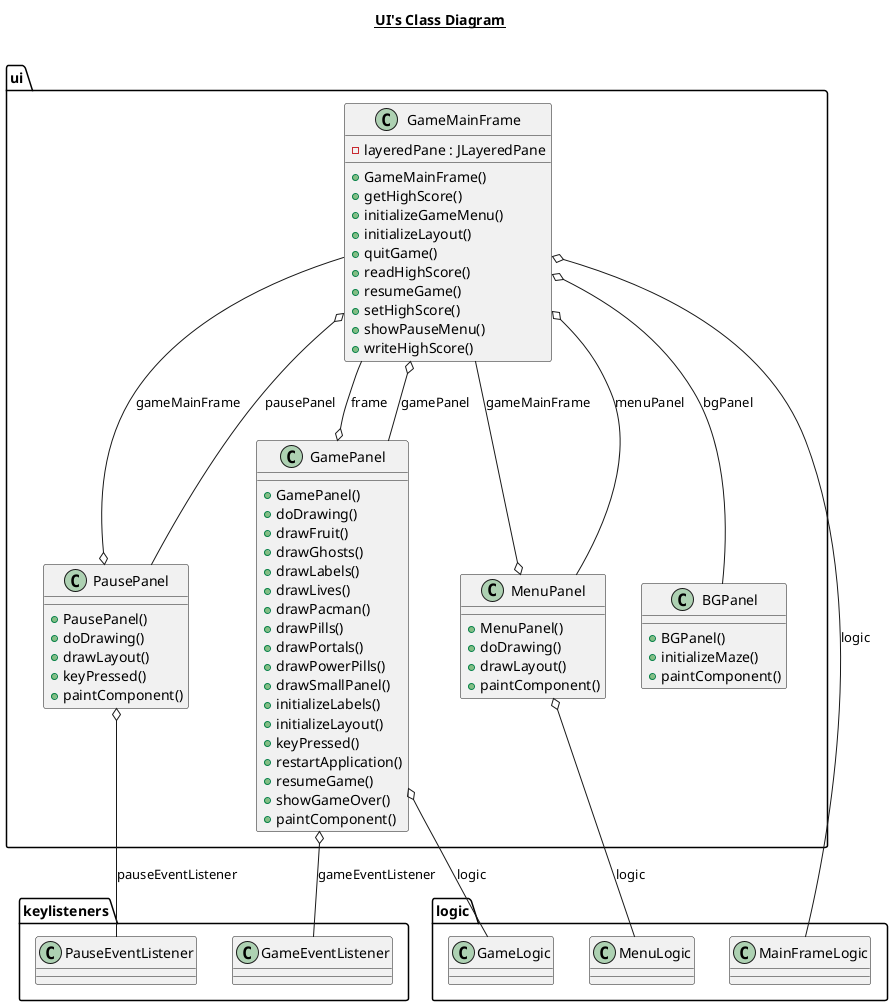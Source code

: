 @startuml

title __UI's Class Diagram__\n

namespace ui {
      class ui.BGPanel {
          + BGPanel()
          + initializeMaze()
          + paintComponent()
      }
      class ui.GameMainFrame {
          - layeredPane : JLayeredPane
          + GameMainFrame()
          + getHighScore()
          + initializeGameMenu()
          + initializeLayout()
          + quitGame()
          + readHighScore()
          + resumeGame()
          + setHighScore()
          + showPauseMenu()
          + writeHighScore()
      }
      class ui.GamePanel {
          + GamePanel()
          + doDrawing()
          + drawFruit()
          + drawGhosts()
          + drawLabels()
          + drawLives()
          + drawPacman()
          + drawPills()
          + drawPortals()
          + drawPowerPills()
          + drawSmallPanel()
          + initializeLabels()
          + initializeLayout()
          + keyPressed()
          + restartApplication()
          + resumeGame()
          + showGameOver()
          + paintComponent()
      }
      class ui.MenuPanel {
          + MenuPanel()
          + doDrawing()
          + drawLayout()
          + paintComponent()
      }

      class ui.PausePanel {
          + PausePanel()
          + doDrawing()
          + drawLayout()
          + keyPressed()
          + paintComponent()
      }
    }
  

  ui.GameMainFrame o-- ui.BGPanel : bgPanel
  ui.GameMainFrame o-- ui.GamePanel : gamePanel
  ui.GameMainFrame o-- logic.MainFrameLogic : logic
  ui.GameMainFrame o-- ui.MenuPanel : menuPanel
  ui.GameMainFrame o-- ui.PausePanel : pausePanel
  ui.GamePanel o-- ui.GameMainFrame : frame
  ui.GamePanel o-- keylisteners.GameEventListener : gameEventListener
  ui.GamePanel o-- logic.GameLogic : logic
  ui.MenuPanel o-- ui.GameMainFrame : gameMainFrame
  ui.MenuPanel o-- logic.MenuLogic : logic
  ui.PausePanel o-- ui.GameMainFrame : gameMainFrame
  ui.PausePanel o-- keylisteners.PauseEventListener : pauseEventListener


@enduml
